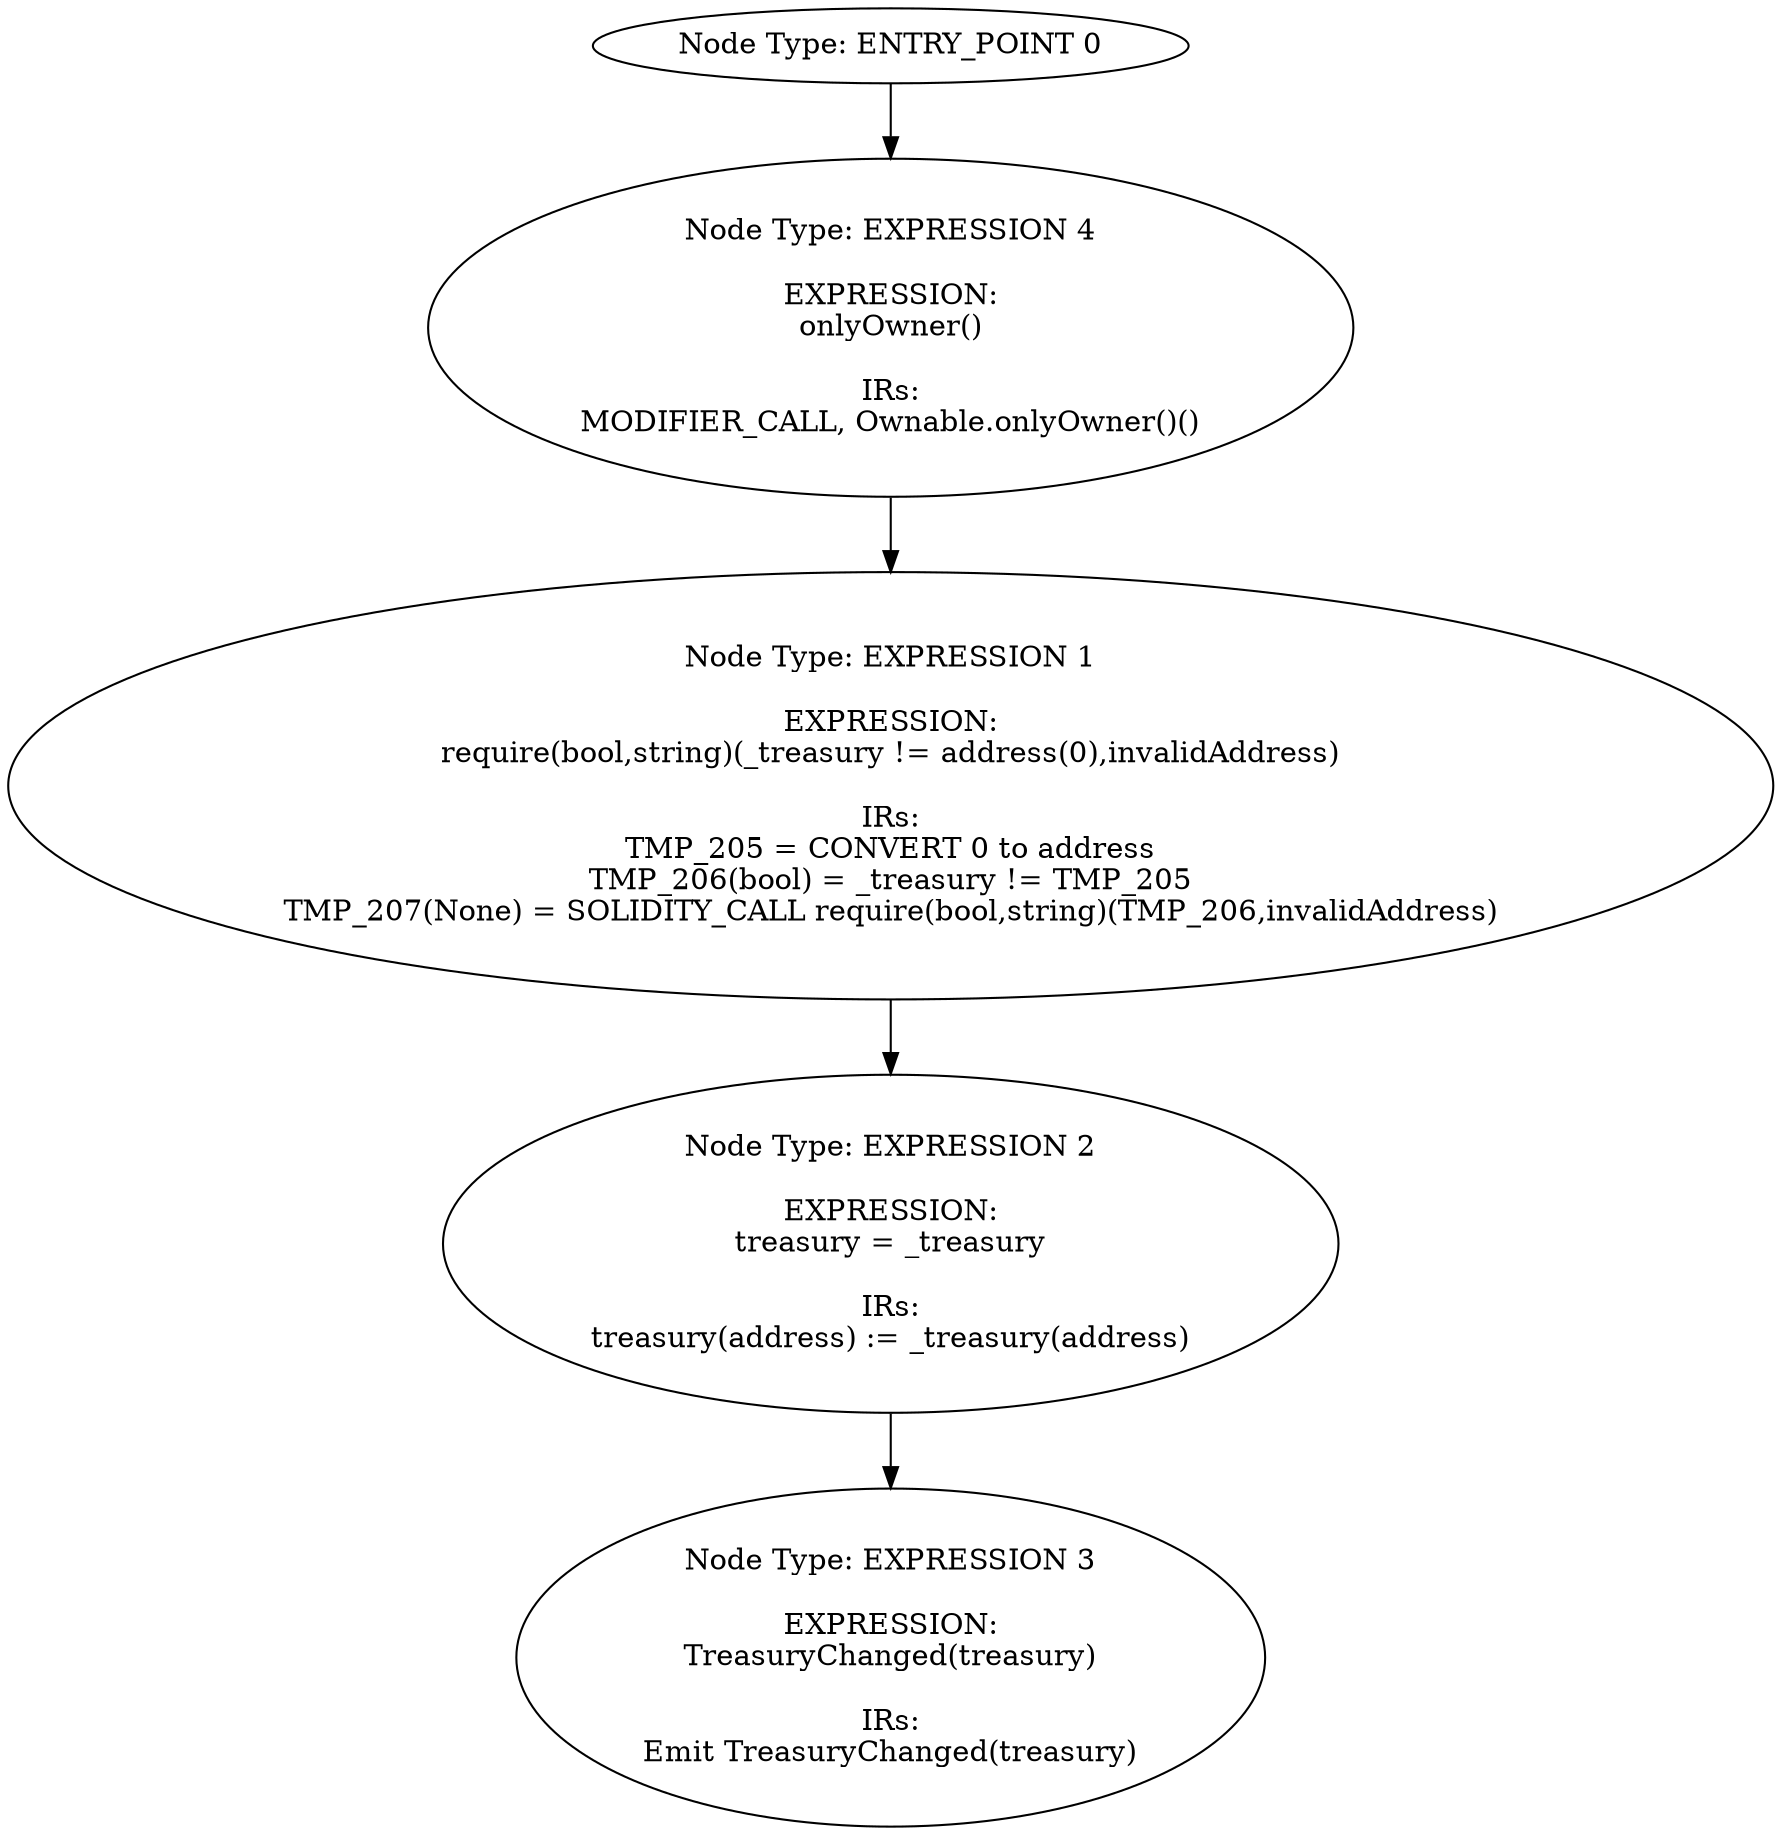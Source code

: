 digraph{
0[label="Node Type: ENTRY_POINT 0
"];
0->4;
1[label="Node Type: EXPRESSION 1

EXPRESSION:
require(bool,string)(_treasury != address(0),invalidAddress)

IRs:
TMP_205 = CONVERT 0 to address
TMP_206(bool) = _treasury != TMP_205
TMP_207(None) = SOLIDITY_CALL require(bool,string)(TMP_206,invalidAddress)"];
1->2;
2[label="Node Type: EXPRESSION 2

EXPRESSION:
treasury = _treasury

IRs:
treasury(address) := _treasury(address)"];
2->3;
3[label="Node Type: EXPRESSION 3

EXPRESSION:
TreasuryChanged(treasury)

IRs:
Emit TreasuryChanged(treasury)"];
4[label="Node Type: EXPRESSION 4

EXPRESSION:
onlyOwner()

IRs:
MODIFIER_CALL, Ownable.onlyOwner()()"];
4->1;
}
